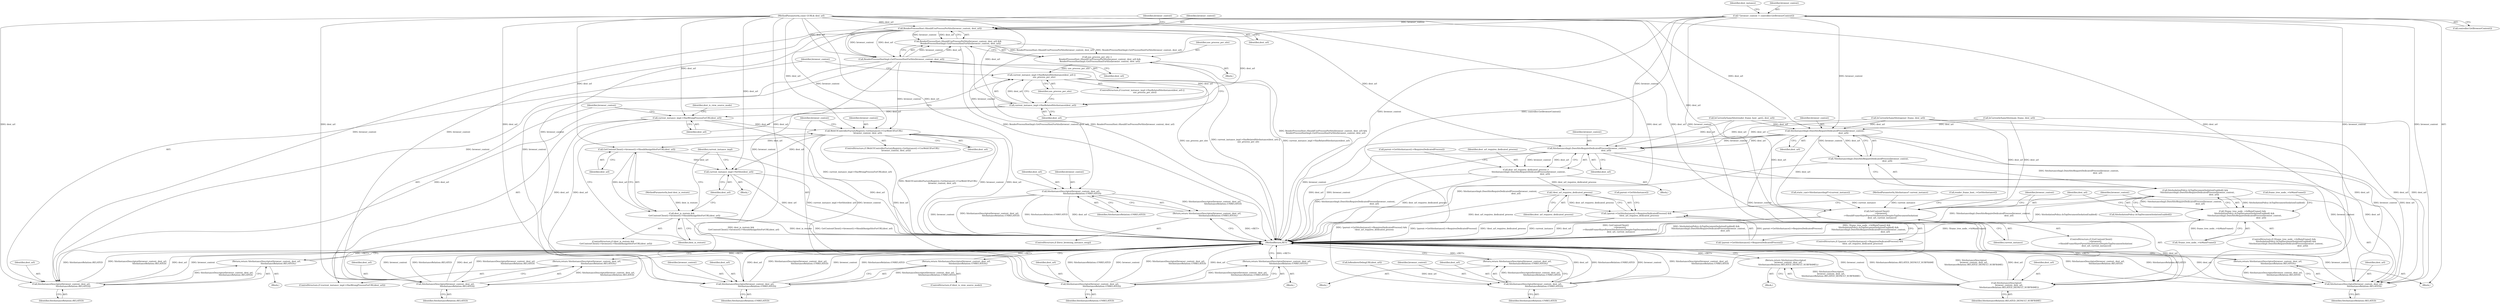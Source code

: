 digraph "0_Chrome_adca986a53b31b6da4cb22f8e755f6856daea89a_0@pointer" {
"1000122" [label="(Call,* browser_context = controller.GetBrowserContext())"];
"1000141" [label="(Call,SiteInstanceDescriptor(browser_context, dest_url,\n                                  SiteInstanceRelation::UNRELATED))"];
"1000140" [label="(Return,return SiteInstanceDescriptor(browser_context, dest_url,\n                                  SiteInstanceRelation::UNRELATED);)"];
"1000184" [label="(Call,RenderProcessHost::ShouldUseProcessPerSite(browser_context, dest_url))"];
"1000183" [label="(Call,RenderProcessHost::ShouldUseProcessPerSite(browser_context, dest_url) &&\n        RenderProcessHostImpl::GetProcessHostForSite(browser_context, dest_url))"];
"1000181" [label="(Call,use_process_per_site =\n        RenderProcessHost::ShouldUseProcessPerSite(browser_context, dest_url) &&\n        RenderProcessHostImpl::GetProcessHostForSite(browser_context, dest_url))"];
"1000191" [label="(Call,current_instance_impl->HasRelatedSiteInstance(dest_url) ||\n        use_process_per_site)"];
"1000187" [label="(Call,RenderProcessHostImpl::GetProcessHostForSite(browser_context, dest_url))"];
"1000192" [label="(Call,current_instance_impl->HasRelatedSiteInstance(dest_url))"];
"1000197" [label="(Call,SiteInstanceDescriptor(browser_context, dest_url,\n                                    SiteInstanceRelation::RELATED))"];
"1000196" [label="(Return,return SiteInstanceDescriptor(browser_context, dest_url,\n                                    SiteInstanceRelation::RELATED);)"];
"1000202" [label="(Call,current_instance_impl->HasWrongProcessForURL(dest_url))"];
"1000205" [label="(Call,SiteInstanceDescriptor(browser_context, dest_url,\n                                    SiteInstanceRelation::RELATED))"];
"1000204" [label="(Return,return SiteInstanceDescriptor(browser_context, dest_url,\n                                    SiteInstanceRelation::RELATED);)"];
"1000212" [label="(Call,SiteInstanceDescriptor(browser_context, dest_url,\n                                    SiteInstanceRelation::UNRELATED))"];
"1000211" [label="(Return,return SiteInstanceDescriptor(browser_context, dest_url,\n                                    SiteInstanceRelation::UNRELATED);)"];
"1000217" [label="(Call,WebUIControllerFactoryRegistry::GetInstance()->UseWebUIForURL(\n            browser_context, dest_url))"];
"1000222" [label="(Call,SiteInstanceDescriptor(browser_context, dest_url,\n                                    SiteInstanceRelation::UNRELATED))"];
"1000221" [label="(Return,return SiteInstanceDescriptor(browser_context, dest_url,\n                                    SiteInstanceRelation::UNRELATED);)"];
"1000229" [label="(Call,GetContentClient()->browser()->ShouldAssignSiteForURL(dest_url))"];
"1000227" [label="(Call,dest_is_restore &&\n        GetContentClient()->browser()->ShouldAssignSiteForURL(dest_url))"];
"1000232" [label="(Call,current_instance_impl->SetSite(dest_url))"];
"1000261" [label="(Call,SiteInstanceDescriptor(browser_context, dest_url,\n                                  SiteInstanceRelation::UNRELATED))"];
"1000260" [label="(Return,return SiteInstanceDescriptor(browser_context, dest_url,\n                                  SiteInstanceRelation::UNRELATED);)"];
"1000337" [label="(Call,SiteInstanceImpl::DoesSiteRequireDedicatedProcess(browser_context,\n                                                         dest_url))"];
"1000336" [label="(Call,!SiteInstanceImpl::DoesSiteRequireDedicatedProcess(browser_context,\n                                                         dest_url))"];
"1000334" [label="(Call,SiteIsolationPolicy::IsTopDocumentIsolationEnabled() &&\n      !SiteInstanceImpl::DoesSiteRequireDedicatedProcess(browser_context,\n                                                         dest_url))"];
"1000331" [label="(Call,!frame_tree_node_->IsMainFrame() &&\n      SiteIsolationPolicy::IsTopDocumentIsolationEnabled() &&\n      !SiteInstanceImpl::DoesSiteRequireDedicatedProcess(browser_context,\n                                                         dest_url))"];
"1000342" [label="(Call,GetContentClient()\n            ->browser()\n            ->ShouldFrameShareParentSiteInstanceDespiteTopDocumentIsolation(\n                dest_url, current_instance))"];
"1000350" [label="(Call,SiteInstanceDescriptor(\n        browser_context, dest_url,\n        SiteInstanceRelation::RELATED_DEFAULT_SUBFRAME))"];
"1000349" [label="(Return,return SiteInstanceDescriptor(\n        browser_context, dest_url,\n        SiteInstanceRelation::RELATED_DEFAULT_SUBFRAME);)"];
"1000365" [label="(Call,SiteInstanceImpl::DoesSiteRequireDedicatedProcess(browser_context,\n                                                          dest_url))"];
"1000363" [label="(Call,dest_url_requires_dedicated_process =\n        SiteInstanceImpl::DoesSiteRequireDedicatedProcess(browser_context,\n                                                          dest_url))"];
"1000372" [label="(Call,!dest_url_requires_dedicated_process)"];
"1000369" [label="(Call,!parent->GetSiteInstance()->RequiresDedicatedProcess() &&\n        !dest_url_requires_dedicated_process)"];
"1000379" [label="(Call,SiteInstanceDescriptor(browser_context, dest_url,\n                                SiteInstanceRelation::RELATED))"];
"1000378" [label="(Return,return SiteInstanceDescriptor(browser_context, dest_url,\n                                SiteInstanceRelation::RELATED);)"];
"1000203" [label="(Identifier,dest_url)"];
"1000339" [label="(Identifier,dest_url)"];
"1000142" [label="(Identifier,browser_context)"];
"1000232" [label="(Call,current_instance_impl->SetSite(dest_url))"];
"1000292" [label="(Call,IsCurrentlySameSite(render_frame_host_.get(), dest_url))"];
"1000332" [label="(Call,!frame_tree_node_->IsMainFrame())"];
"1000257" [label="(Call,IsRendererDebugURL(dest_url))"];
"1000334" [label="(Call,SiteIsolationPolicy::IsTopDocumentIsolationEnabled() &&\n      !SiteInstanceImpl::DoesSiteRequireDedicatedProcess(browser_context,\n                                                         dest_url))"];
"1000331" [label="(Call,!frame_tree_node_->IsMainFrame() &&\n      SiteIsolationPolicy::IsTopDocumentIsolationEnabled() &&\n      !SiteInstanceImpl::DoesSiteRequireDedicatedProcess(browser_context,\n                                                         dest_url))"];
"1000369" [label="(Call,!parent->GetSiteInstance()->RequiresDedicatedProcess() &&\n        !dest_url_requires_dedicated_process)"];
"1000262" [label="(Identifier,browser_context)"];
"1000126" [label="(Identifier,dest_instance)"];
"1000192" [label="(Call,current_instance_impl->HasRelatedSiteInstance(dest_url))"];
"1000204" [label="(Return,return SiteInstanceDescriptor(browser_context, dest_url,\n                                    SiteInstanceRelation::RELATED);)"];
"1000213" [label="(Identifier,browser_context)"];
"1000194" [label="(Identifier,use_process_per_site)"];
"1000367" [label="(Identifier,dest_url)"];
"1000215" [label="(Identifier,SiteInstanceRelation::UNRELATED)"];
"1000340" [label="(Block,)"];
"1000363" [label="(Call,dest_url_requires_dedicated_process =\n        SiteInstanceImpl::DoesSiteRequireDedicatedProcess(browser_context,\n                                                          dest_url))"];
"1000366" [label="(Identifier,browser_context)"];
"1000263" [label="(Identifier,dest_url)"];
"1000195" [label="(Block,)"];
"1000224" [label="(Identifier,dest_url)"];
"1000349" [label="(Return,return SiteInstanceDescriptor(\n        browser_context, dest_url,\n        SiteInstanceRelation::RELATED_DEFAULT_SUBFRAME);)"];
"1000122" [label="(Call,* browser_context = controller.GetBrowserContext())"];
"1000140" [label="(Return,return SiteInstanceDescriptor(browser_context, dest_url,\n                                  SiteInstanceRelation::UNRELATED);)"];
"1000377" [label="(Call,parent->GetSiteInstance())"];
"1000141" [label="(Call,SiteInstanceDescriptor(browser_context, dest_url,\n                                  SiteInstanceRelation::UNRELATED))"];
"1000114" [label="(Call,static_cast<SiteInstanceImpl*>(current_instance))"];
"1000196" [label="(Return,return SiteInstanceDescriptor(browser_context, dest_url,\n                                    SiteInstanceRelation::RELATED);)"];
"1000183" [label="(Call,RenderProcessHost::ShouldUseProcessPerSite(browser_context, dest_url) &&\n        RenderProcessHostImpl::GetProcessHostForSite(browser_context, dest_url))"];
"1000335" [label="(Call,SiteIsolationPolicy::IsTopDocumentIsolationEnabled())"];
"1000103" [label="(MethodParameterIn,SiteInstance* current_instance)"];
"1000344" [label="(Identifier,current_instance)"];
"1000342" [label="(Call,GetContentClient()\n            ->browser()\n            ->ShouldFrameShareParentSiteInstanceDespiteTopDocumentIsolation(\n                dest_url, current_instance))"];
"1000223" [label="(Identifier,browser_context)"];
"1000206" [label="(Identifier,browser_context)"];
"1000207" [label="(Identifier,dest_url)"];
"1000373" [label="(Identifier,dest_url_requires_dedicated_process)"];
"1000225" [label="(Identifier,SiteInstanceRelation::UNRELATED)"];
"1000138" [label="(ControlStructure,if (force_browsing_instance_swap))"];
"1000382" [label="(Identifier,SiteInstanceRelation::RELATED)"];
"1000260" [label="(Return,return SiteInstanceDescriptor(browser_context, dest_url,\n                                  SiteInstanceRelation::UNRELATED);)"];
"1000221" [label="(Return,return SiteInstanceDescriptor(browser_context, dest_url,\n                                    SiteInstanceRelation::UNRELATED);)"];
"1000144" [label="(Identifier,SiteInstanceRelation::UNRELATED)"];
"1000179" [label="(Block,)"];
"1000199" [label="(Identifier,dest_url)"];
"1000336" [label="(Call,!SiteInstanceImpl::DoesSiteRequireDedicatedProcess(browser_context,\n                                                         dest_url))"];
"1000230" [label="(Identifier,dest_url)"];
"1000124" [label="(Call,controller.GetBrowserContext())"];
"1000310" [label="(Call,IsCurrentlySameSite(main_frame, dest_url))"];
"1000110" [label="(Block,)"];
"1000220" [label="(Block,)"];
"1000217" [label="(Call,WebUIControllerFactoryRegistry::GetInstance()->UseWebUIForURL(\n            browser_context, dest_url))"];
"1000371" [label="(Call,parent->GetSiteInstance()->RequiresDedicatedProcess())"];
"1000181" [label="(Call,use_process_per_site =\n        RenderProcessHost::ShouldUseProcessPerSite(browser_context, dest_url) &&\n        RenderProcessHostImpl::GetProcessHostForSite(browser_context, dest_url))"];
"1000226" [label="(ControlStructure,if (dest_is_restore &&\n        GetContentClient()->browser()->ShouldAssignSiteForURL(dest_url)))"];
"1000236" [label="(Identifier,current_instance_impl)"];
"1000341" [label="(ControlStructure,if (GetContentClient()\n            ->browser()\n            ->ShouldFrameShareParentSiteInstanceDespiteTopDocumentIsolation(\n                dest_url, current_instance)))"];
"1000372" [label="(Call,!dest_url_requires_dedicated_process)"];
"1000368" [label="(ControlStructure,if (!parent->GetSiteInstance()->RequiresDedicatedProcess() &&\n        !dest_url_requires_dedicated_process))"];
"1000218" [label="(Identifier,browser_context)"];
"1000351" [label="(Identifier,browser_context)"];
"1000191" [label="(Call,current_instance_impl->HasRelatedSiteInstance(dest_url) ||\n        use_process_per_site)"];
"1000210" [label="(Identifier,dest_is_view_source_mode)"];
"1000123" [label="(Identifier,browser_context)"];
"1000219" [label="(Identifier,dest_url)"];
"1000202" [label="(Call,current_instance_impl->HasWrongProcessForURL(dest_url))"];
"1000383" [label="(MethodReturn,RET)"];
"1000356" [label="(Call,frame_tree_node_->IsMainFrame())"];
"1000229" [label="(Call,GetContentClient()->browser()->ShouldAssignSiteForURL(dest_url))"];
"1000222" [label="(Call,SiteInstanceDescriptor(browser_context, dest_url,\n                                    SiteInstanceRelation::UNRELATED))"];
"1000198" [label="(Identifier,browser_context)"];
"1000184" [label="(Call,RenderProcessHost::ShouldUseProcessPerSite(browser_context, dest_url))"];
"1000231" [label="(Block,)"];
"1000357" [label="(Block,)"];
"1000208" [label="(Identifier,SiteInstanceRelation::RELATED)"];
"1000350" [label="(Call,SiteInstanceDescriptor(\n        browser_context, dest_url,\n        SiteInstanceRelation::RELATED_DEFAULT_SUBFRAME))"];
"1000380" [label="(Identifier,browser_context)"];
"1000182" [label="(Identifier,use_process_per_site)"];
"1000211" [label="(Return,return SiteInstanceDescriptor(browser_context, dest_url,\n                                    SiteInstanceRelation::UNRELATED);)"];
"1000381" [label="(Identifier,dest_url)"];
"1000209" [label="(ControlStructure,if (dest_is_view_source_mode))"];
"1000259" [label="(Block,)"];
"1000330" [label="(ControlStructure,if (!frame_tree_node_->IsMainFrame() &&\n      SiteIsolationPolicy::IsTopDocumentIsolationEnabled() &&\n      !SiteInstanceImpl::DoesSiteRequireDedicatedProcess(browser_context,\n                                                         dest_url)))"];
"1000365" [label="(Call,SiteInstanceImpl::DoesSiteRequireDedicatedProcess(browser_context,\n                                                          dest_url))"];
"1000343" [label="(Identifier,dest_url)"];
"1000378" [label="(Return,return SiteInstanceDescriptor(browser_context, dest_url,\n                                SiteInstanceRelation::RELATED);)"];
"1000193" [label="(Identifier,dest_url)"];
"1000186" [label="(Identifier,dest_url)"];
"1000197" [label="(Call,SiteInstanceDescriptor(browser_context, dest_url,\n                                    SiteInstanceRelation::RELATED))"];
"1000352" [label="(Identifier,dest_url)"];
"1000264" [label="(Identifier,SiteInstanceRelation::UNRELATED)"];
"1000205" [label="(Call,SiteInstanceDescriptor(browser_context, dest_url,\n                                    SiteInstanceRelation::RELATED))"];
"1000190" [label="(ControlStructure,if (current_instance_impl->HasRelatedSiteInstance(dest_url) ||\n        use_process_per_site))"];
"1000348" [label="(Call,render_frame_host_->GetSiteInstance())"];
"1000216" [label="(ControlStructure,if (WebUIControllerFactoryRegistry::GetInstance()->UseWebUIForURL(\n            browser_context, dest_url)))"];
"1000233" [label="(Identifier,dest_url)"];
"1000324" [label="(Call,IsCurrentlySameSite(opener_frame, dest_url))"];
"1000143" [label="(Identifier,dest_url)"];
"1000101" [label="(MethodParameterIn,const GURL& dest_url)"];
"1000379" [label="(Call,SiteInstanceDescriptor(browser_context, dest_url,\n                                SiteInstanceRelation::RELATED))"];
"1000185" [label="(Identifier,browser_context)"];
"1000353" [label="(Identifier,SiteInstanceRelation::RELATED_DEFAULT_SUBFRAME)"];
"1000189" [label="(Identifier,dest_url)"];
"1000201" [label="(ControlStructure,if (current_instance_impl->HasWrongProcessForURL(dest_url)))"];
"1000338" [label="(Identifier,browser_context)"];
"1000200" [label="(Identifier,SiteInstanceRelation::RELATED)"];
"1000106" [label="(MethodParameterIn,bool dest_is_restore)"];
"1000227" [label="(Call,dest_is_restore &&\n        GetContentClient()->browser()->ShouldAssignSiteForURL(dest_url))"];
"1000337" [label="(Call,SiteInstanceImpl::DoesSiteRequireDedicatedProcess(browser_context,\n                                                         dest_url))"];
"1000228" [label="(Identifier,dest_is_restore)"];
"1000212" [label="(Call,SiteInstanceDescriptor(browser_context, dest_url,\n                                    SiteInstanceRelation::UNRELATED))"];
"1000364" [label="(Identifier,dest_url_requires_dedicated_process)"];
"1000261" [label="(Call,SiteInstanceDescriptor(browser_context, dest_url,\n                                  SiteInstanceRelation::UNRELATED))"];
"1000188" [label="(Identifier,browser_context)"];
"1000214" [label="(Identifier,dest_url)"];
"1000187" [label="(Call,RenderProcessHostImpl::GetProcessHostForSite(browser_context, dest_url))"];
"1000370" [label="(Call,!parent->GetSiteInstance()->RequiresDedicatedProcess())"];
"1000122" -> "1000110"  [label="AST: "];
"1000122" -> "1000124"  [label="CFG: "];
"1000123" -> "1000122"  [label="AST: "];
"1000124" -> "1000122"  [label="AST: "];
"1000126" -> "1000122"  [label="CFG: "];
"1000122" -> "1000383"  [label="DDG: browser_context"];
"1000122" -> "1000383"  [label="DDG: controller.GetBrowserContext()"];
"1000122" -> "1000141"  [label="DDG: browser_context"];
"1000122" -> "1000184"  [label="DDG: browser_context"];
"1000122" -> "1000261"  [label="DDG: browser_context"];
"1000122" -> "1000337"  [label="DDG: browser_context"];
"1000122" -> "1000350"  [label="DDG: browser_context"];
"1000122" -> "1000365"  [label="DDG: browser_context"];
"1000122" -> "1000379"  [label="DDG: browser_context"];
"1000141" -> "1000140"  [label="AST: "];
"1000141" -> "1000144"  [label="CFG: "];
"1000142" -> "1000141"  [label="AST: "];
"1000143" -> "1000141"  [label="AST: "];
"1000144" -> "1000141"  [label="AST: "];
"1000140" -> "1000141"  [label="CFG: "];
"1000141" -> "1000383"  [label="DDG: browser_context"];
"1000141" -> "1000383"  [label="DDG: SiteInstanceDescriptor(browser_context, dest_url,\n                                  SiteInstanceRelation::UNRELATED)"];
"1000141" -> "1000383"  [label="DDG: SiteInstanceRelation::UNRELATED"];
"1000141" -> "1000383"  [label="DDG: dest_url"];
"1000141" -> "1000140"  [label="DDG: SiteInstanceDescriptor(browser_context, dest_url,\n                                  SiteInstanceRelation::UNRELATED)"];
"1000101" -> "1000141"  [label="DDG: dest_url"];
"1000140" -> "1000138"  [label="AST: "];
"1000383" -> "1000140"  [label="CFG: "];
"1000140" -> "1000383"  [label="DDG: <RET>"];
"1000184" -> "1000183"  [label="AST: "];
"1000184" -> "1000186"  [label="CFG: "];
"1000185" -> "1000184"  [label="AST: "];
"1000186" -> "1000184"  [label="AST: "];
"1000188" -> "1000184"  [label="CFG: "];
"1000183" -> "1000184"  [label="CFG: "];
"1000184" -> "1000183"  [label="DDG: browser_context"];
"1000184" -> "1000183"  [label="DDG: dest_url"];
"1000101" -> "1000184"  [label="DDG: dest_url"];
"1000184" -> "1000187"  [label="DDG: browser_context"];
"1000184" -> "1000187"  [label="DDG: dest_url"];
"1000184" -> "1000192"  [label="DDG: dest_url"];
"1000184" -> "1000197"  [label="DDG: browser_context"];
"1000184" -> "1000205"  [label="DDG: browser_context"];
"1000184" -> "1000212"  [label="DDG: browser_context"];
"1000184" -> "1000217"  [label="DDG: browser_context"];
"1000183" -> "1000181"  [label="AST: "];
"1000183" -> "1000187"  [label="CFG: "];
"1000187" -> "1000183"  [label="AST: "];
"1000181" -> "1000183"  [label="CFG: "];
"1000183" -> "1000383"  [label="DDG: RenderProcessHostImpl::GetProcessHostForSite(browser_context, dest_url)"];
"1000183" -> "1000383"  [label="DDG: RenderProcessHost::ShouldUseProcessPerSite(browser_context, dest_url)"];
"1000183" -> "1000181"  [label="DDG: RenderProcessHost::ShouldUseProcessPerSite(browser_context, dest_url)"];
"1000183" -> "1000181"  [label="DDG: RenderProcessHostImpl::GetProcessHostForSite(browser_context, dest_url)"];
"1000187" -> "1000183"  [label="DDG: browser_context"];
"1000187" -> "1000183"  [label="DDG: dest_url"];
"1000181" -> "1000179"  [label="AST: "];
"1000182" -> "1000181"  [label="AST: "];
"1000193" -> "1000181"  [label="CFG: "];
"1000181" -> "1000383"  [label="DDG: RenderProcessHost::ShouldUseProcessPerSite(browser_context, dest_url) &&\n        RenderProcessHostImpl::GetProcessHostForSite(browser_context, dest_url)"];
"1000181" -> "1000191"  [label="DDG: use_process_per_site"];
"1000191" -> "1000190"  [label="AST: "];
"1000191" -> "1000192"  [label="CFG: "];
"1000191" -> "1000194"  [label="CFG: "];
"1000192" -> "1000191"  [label="AST: "];
"1000194" -> "1000191"  [label="AST: "];
"1000198" -> "1000191"  [label="CFG: "];
"1000203" -> "1000191"  [label="CFG: "];
"1000191" -> "1000383"  [label="DDG: use_process_per_site"];
"1000191" -> "1000383"  [label="DDG: current_instance_impl->HasRelatedSiteInstance(dest_url) ||\n        use_process_per_site"];
"1000191" -> "1000383"  [label="DDG: current_instance_impl->HasRelatedSiteInstance(dest_url)"];
"1000192" -> "1000191"  [label="DDG: dest_url"];
"1000187" -> "1000189"  [label="CFG: "];
"1000188" -> "1000187"  [label="AST: "];
"1000189" -> "1000187"  [label="AST: "];
"1000101" -> "1000187"  [label="DDG: dest_url"];
"1000187" -> "1000192"  [label="DDG: dest_url"];
"1000187" -> "1000197"  [label="DDG: browser_context"];
"1000187" -> "1000205"  [label="DDG: browser_context"];
"1000187" -> "1000212"  [label="DDG: browser_context"];
"1000187" -> "1000217"  [label="DDG: browser_context"];
"1000192" -> "1000193"  [label="CFG: "];
"1000193" -> "1000192"  [label="AST: "];
"1000194" -> "1000192"  [label="CFG: "];
"1000101" -> "1000192"  [label="DDG: dest_url"];
"1000192" -> "1000197"  [label="DDG: dest_url"];
"1000192" -> "1000202"  [label="DDG: dest_url"];
"1000197" -> "1000196"  [label="AST: "];
"1000197" -> "1000200"  [label="CFG: "];
"1000198" -> "1000197"  [label="AST: "];
"1000199" -> "1000197"  [label="AST: "];
"1000200" -> "1000197"  [label="AST: "];
"1000196" -> "1000197"  [label="CFG: "];
"1000197" -> "1000383"  [label="DDG: SiteInstanceRelation::RELATED"];
"1000197" -> "1000383"  [label="DDG: SiteInstanceDescriptor(browser_context, dest_url,\n                                    SiteInstanceRelation::RELATED)"];
"1000197" -> "1000383"  [label="DDG: dest_url"];
"1000197" -> "1000383"  [label="DDG: browser_context"];
"1000197" -> "1000196"  [label="DDG: SiteInstanceDescriptor(browser_context, dest_url,\n                                    SiteInstanceRelation::RELATED)"];
"1000101" -> "1000197"  [label="DDG: dest_url"];
"1000196" -> "1000195"  [label="AST: "];
"1000383" -> "1000196"  [label="CFG: "];
"1000196" -> "1000383"  [label="DDG: <RET>"];
"1000202" -> "1000201"  [label="AST: "];
"1000202" -> "1000203"  [label="CFG: "];
"1000203" -> "1000202"  [label="AST: "];
"1000206" -> "1000202"  [label="CFG: "];
"1000210" -> "1000202"  [label="CFG: "];
"1000202" -> "1000383"  [label="DDG: current_instance_impl->HasWrongProcessForURL(dest_url)"];
"1000101" -> "1000202"  [label="DDG: dest_url"];
"1000202" -> "1000205"  [label="DDG: dest_url"];
"1000202" -> "1000212"  [label="DDG: dest_url"];
"1000202" -> "1000217"  [label="DDG: dest_url"];
"1000205" -> "1000204"  [label="AST: "];
"1000205" -> "1000208"  [label="CFG: "];
"1000206" -> "1000205"  [label="AST: "];
"1000207" -> "1000205"  [label="AST: "];
"1000208" -> "1000205"  [label="AST: "];
"1000204" -> "1000205"  [label="CFG: "];
"1000205" -> "1000383"  [label="DDG: browser_context"];
"1000205" -> "1000383"  [label="DDG: SiteInstanceRelation::RELATED"];
"1000205" -> "1000383"  [label="DDG: dest_url"];
"1000205" -> "1000383"  [label="DDG: SiteInstanceDescriptor(browser_context, dest_url,\n                                    SiteInstanceRelation::RELATED)"];
"1000205" -> "1000204"  [label="DDG: SiteInstanceDescriptor(browser_context, dest_url,\n                                    SiteInstanceRelation::RELATED)"];
"1000101" -> "1000205"  [label="DDG: dest_url"];
"1000204" -> "1000201"  [label="AST: "];
"1000383" -> "1000204"  [label="CFG: "];
"1000204" -> "1000383"  [label="DDG: <RET>"];
"1000212" -> "1000211"  [label="AST: "];
"1000212" -> "1000215"  [label="CFG: "];
"1000213" -> "1000212"  [label="AST: "];
"1000214" -> "1000212"  [label="AST: "];
"1000215" -> "1000212"  [label="AST: "];
"1000211" -> "1000212"  [label="CFG: "];
"1000212" -> "1000383"  [label="DDG: dest_url"];
"1000212" -> "1000383"  [label="DDG: SiteInstanceDescriptor(browser_context, dest_url,\n                                    SiteInstanceRelation::UNRELATED)"];
"1000212" -> "1000383"  [label="DDG: browser_context"];
"1000212" -> "1000383"  [label="DDG: SiteInstanceRelation::UNRELATED"];
"1000212" -> "1000211"  [label="DDG: SiteInstanceDescriptor(browser_context, dest_url,\n                                    SiteInstanceRelation::UNRELATED)"];
"1000101" -> "1000212"  [label="DDG: dest_url"];
"1000211" -> "1000209"  [label="AST: "];
"1000383" -> "1000211"  [label="CFG: "];
"1000211" -> "1000383"  [label="DDG: <RET>"];
"1000217" -> "1000216"  [label="AST: "];
"1000217" -> "1000219"  [label="CFG: "];
"1000218" -> "1000217"  [label="AST: "];
"1000219" -> "1000217"  [label="AST: "];
"1000223" -> "1000217"  [label="CFG: "];
"1000228" -> "1000217"  [label="CFG: "];
"1000217" -> "1000383"  [label="DDG: dest_url"];
"1000217" -> "1000383"  [label="DDG: WebUIControllerFactoryRegistry::GetInstance()->UseWebUIForURL(\n            browser_context, dest_url)"];
"1000217" -> "1000383"  [label="DDG: browser_context"];
"1000101" -> "1000217"  [label="DDG: dest_url"];
"1000217" -> "1000222"  [label="DDG: browser_context"];
"1000217" -> "1000222"  [label="DDG: dest_url"];
"1000217" -> "1000229"  [label="DDG: dest_url"];
"1000217" -> "1000232"  [label="DDG: dest_url"];
"1000222" -> "1000221"  [label="AST: "];
"1000222" -> "1000225"  [label="CFG: "];
"1000223" -> "1000222"  [label="AST: "];
"1000224" -> "1000222"  [label="AST: "];
"1000225" -> "1000222"  [label="AST: "];
"1000221" -> "1000222"  [label="CFG: "];
"1000222" -> "1000383"  [label="DDG: SiteInstanceRelation::UNRELATED"];
"1000222" -> "1000383"  [label="DDG: browser_context"];
"1000222" -> "1000383"  [label="DDG: SiteInstanceDescriptor(browser_context, dest_url,\n                                    SiteInstanceRelation::UNRELATED)"];
"1000222" -> "1000383"  [label="DDG: dest_url"];
"1000222" -> "1000221"  [label="DDG: SiteInstanceDescriptor(browser_context, dest_url,\n                                    SiteInstanceRelation::UNRELATED)"];
"1000101" -> "1000222"  [label="DDG: dest_url"];
"1000221" -> "1000220"  [label="AST: "];
"1000383" -> "1000221"  [label="CFG: "];
"1000221" -> "1000383"  [label="DDG: <RET>"];
"1000229" -> "1000227"  [label="AST: "];
"1000229" -> "1000230"  [label="CFG: "];
"1000230" -> "1000229"  [label="AST: "];
"1000227" -> "1000229"  [label="CFG: "];
"1000229" -> "1000383"  [label="DDG: dest_url"];
"1000229" -> "1000227"  [label="DDG: dest_url"];
"1000101" -> "1000229"  [label="DDG: dest_url"];
"1000229" -> "1000232"  [label="DDG: dest_url"];
"1000227" -> "1000226"  [label="AST: "];
"1000227" -> "1000228"  [label="CFG: "];
"1000228" -> "1000227"  [label="AST: "];
"1000233" -> "1000227"  [label="CFG: "];
"1000236" -> "1000227"  [label="CFG: "];
"1000227" -> "1000383"  [label="DDG: dest_is_restore &&\n        GetContentClient()->browser()->ShouldAssignSiteForURL(dest_url)"];
"1000227" -> "1000383"  [label="DDG: dest_is_restore"];
"1000227" -> "1000383"  [label="DDG: GetContentClient()->browser()->ShouldAssignSiteForURL(dest_url)"];
"1000106" -> "1000227"  [label="DDG: dest_is_restore"];
"1000232" -> "1000231"  [label="AST: "];
"1000232" -> "1000233"  [label="CFG: "];
"1000233" -> "1000232"  [label="AST: "];
"1000236" -> "1000232"  [label="CFG: "];
"1000232" -> "1000383"  [label="DDG: dest_url"];
"1000232" -> "1000383"  [label="DDG: current_instance_impl->SetSite(dest_url)"];
"1000101" -> "1000232"  [label="DDG: dest_url"];
"1000261" -> "1000260"  [label="AST: "];
"1000261" -> "1000264"  [label="CFG: "];
"1000262" -> "1000261"  [label="AST: "];
"1000263" -> "1000261"  [label="AST: "];
"1000264" -> "1000261"  [label="AST: "];
"1000260" -> "1000261"  [label="CFG: "];
"1000261" -> "1000383"  [label="DDG: dest_url"];
"1000261" -> "1000383"  [label="DDG: SiteInstanceRelation::UNRELATED"];
"1000261" -> "1000383"  [label="DDG: browser_context"];
"1000261" -> "1000383"  [label="DDG: SiteInstanceDescriptor(browser_context, dest_url,\n                                  SiteInstanceRelation::UNRELATED)"];
"1000261" -> "1000260"  [label="DDG: SiteInstanceDescriptor(browser_context, dest_url,\n                                  SiteInstanceRelation::UNRELATED)"];
"1000257" -> "1000261"  [label="DDG: dest_url"];
"1000101" -> "1000261"  [label="DDG: dest_url"];
"1000260" -> "1000259"  [label="AST: "];
"1000383" -> "1000260"  [label="CFG: "];
"1000260" -> "1000383"  [label="DDG: <RET>"];
"1000337" -> "1000336"  [label="AST: "];
"1000337" -> "1000339"  [label="CFG: "];
"1000338" -> "1000337"  [label="AST: "];
"1000339" -> "1000337"  [label="AST: "];
"1000336" -> "1000337"  [label="CFG: "];
"1000337" -> "1000383"  [label="DDG: browser_context"];
"1000337" -> "1000336"  [label="DDG: browser_context"];
"1000337" -> "1000336"  [label="DDG: dest_url"];
"1000324" -> "1000337"  [label="DDG: dest_url"];
"1000310" -> "1000337"  [label="DDG: dest_url"];
"1000292" -> "1000337"  [label="DDG: dest_url"];
"1000101" -> "1000337"  [label="DDG: dest_url"];
"1000337" -> "1000342"  [label="DDG: dest_url"];
"1000337" -> "1000350"  [label="DDG: browser_context"];
"1000337" -> "1000365"  [label="DDG: browser_context"];
"1000337" -> "1000365"  [label="DDG: dest_url"];
"1000337" -> "1000379"  [label="DDG: browser_context"];
"1000337" -> "1000379"  [label="DDG: dest_url"];
"1000336" -> "1000334"  [label="AST: "];
"1000334" -> "1000336"  [label="CFG: "];
"1000336" -> "1000383"  [label="DDG: SiteInstanceImpl::DoesSiteRequireDedicatedProcess(browser_context,\n                                                         dest_url)"];
"1000336" -> "1000334"  [label="DDG: SiteInstanceImpl::DoesSiteRequireDedicatedProcess(browser_context,\n                                                         dest_url)"];
"1000334" -> "1000331"  [label="AST: "];
"1000334" -> "1000335"  [label="CFG: "];
"1000335" -> "1000334"  [label="AST: "];
"1000331" -> "1000334"  [label="CFG: "];
"1000334" -> "1000383"  [label="DDG: !SiteInstanceImpl::DoesSiteRequireDedicatedProcess(browser_context,\n                                                         dest_url)"];
"1000334" -> "1000383"  [label="DDG: SiteIsolationPolicy::IsTopDocumentIsolationEnabled()"];
"1000334" -> "1000331"  [label="DDG: SiteIsolationPolicy::IsTopDocumentIsolationEnabled()"];
"1000334" -> "1000331"  [label="DDG: !SiteInstanceImpl::DoesSiteRequireDedicatedProcess(browser_context,\n                                                         dest_url)"];
"1000331" -> "1000330"  [label="AST: "];
"1000331" -> "1000332"  [label="CFG: "];
"1000332" -> "1000331"  [label="AST: "];
"1000343" -> "1000331"  [label="CFG: "];
"1000356" -> "1000331"  [label="CFG: "];
"1000331" -> "1000383"  [label="DDG: SiteIsolationPolicy::IsTopDocumentIsolationEnabled() &&\n      !SiteInstanceImpl::DoesSiteRequireDedicatedProcess(browser_context,\n                                                         dest_url)"];
"1000331" -> "1000383"  [label="DDG: !frame_tree_node_->IsMainFrame() &&\n      SiteIsolationPolicy::IsTopDocumentIsolationEnabled() &&\n      !SiteInstanceImpl::DoesSiteRequireDedicatedProcess(browser_context,\n                                                         dest_url)"];
"1000331" -> "1000383"  [label="DDG: !frame_tree_node_->IsMainFrame()"];
"1000332" -> "1000331"  [label="DDG: frame_tree_node_->IsMainFrame()"];
"1000342" -> "1000341"  [label="AST: "];
"1000342" -> "1000344"  [label="CFG: "];
"1000343" -> "1000342"  [label="AST: "];
"1000344" -> "1000342"  [label="AST: "];
"1000348" -> "1000342"  [label="CFG: "];
"1000351" -> "1000342"  [label="CFG: "];
"1000342" -> "1000383"  [label="DDG: current_instance"];
"1000342" -> "1000383"  [label="DDG: dest_url"];
"1000342" -> "1000383"  [label="DDG: GetContentClient()\n            ->browser()\n            ->ShouldFrameShareParentSiteInstanceDespiteTopDocumentIsolation(\n                dest_url, current_instance)"];
"1000324" -> "1000342"  [label="DDG: dest_url"];
"1000310" -> "1000342"  [label="DDG: dest_url"];
"1000292" -> "1000342"  [label="DDG: dest_url"];
"1000101" -> "1000342"  [label="DDG: dest_url"];
"1000114" -> "1000342"  [label="DDG: current_instance"];
"1000103" -> "1000342"  [label="DDG: current_instance"];
"1000342" -> "1000350"  [label="DDG: dest_url"];
"1000350" -> "1000349"  [label="AST: "];
"1000350" -> "1000353"  [label="CFG: "];
"1000351" -> "1000350"  [label="AST: "];
"1000352" -> "1000350"  [label="AST: "];
"1000353" -> "1000350"  [label="AST: "];
"1000349" -> "1000350"  [label="CFG: "];
"1000350" -> "1000383"  [label="DDG: browser_context"];
"1000350" -> "1000383"  [label="DDG: SiteInstanceRelation::RELATED_DEFAULT_SUBFRAME"];
"1000350" -> "1000383"  [label="DDG: SiteInstanceDescriptor(\n        browser_context, dest_url,\n        SiteInstanceRelation::RELATED_DEFAULT_SUBFRAME)"];
"1000350" -> "1000383"  [label="DDG: dest_url"];
"1000350" -> "1000349"  [label="DDG: SiteInstanceDescriptor(\n        browser_context, dest_url,\n        SiteInstanceRelation::RELATED_DEFAULT_SUBFRAME)"];
"1000101" -> "1000350"  [label="DDG: dest_url"];
"1000349" -> "1000340"  [label="AST: "];
"1000383" -> "1000349"  [label="CFG: "];
"1000349" -> "1000383"  [label="DDG: <RET>"];
"1000365" -> "1000363"  [label="AST: "];
"1000365" -> "1000367"  [label="CFG: "];
"1000366" -> "1000365"  [label="AST: "];
"1000367" -> "1000365"  [label="AST: "];
"1000363" -> "1000365"  [label="CFG: "];
"1000365" -> "1000383"  [label="DDG: dest_url"];
"1000365" -> "1000383"  [label="DDG: browser_context"];
"1000365" -> "1000363"  [label="DDG: browser_context"];
"1000365" -> "1000363"  [label="DDG: dest_url"];
"1000324" -> "1000365"  [label="DDG: dest_url"];
"1000310" -> "1000365"  [label="DDG: dest_url"];
"1000292" -> "1000365"  [label="DDG: dest_url"];
"1000101" -> "1000365"  [label="DDG: dest_url"];
"1000365" -> "1000379"  [label="DDG: browser_context"];
"1000365" -> "1000379"  [label="DDG: dest_url"];
"1000363" -> "1000357"  [label="AST: "];
"1000364" -> "1000363"  [label="AST: "];
"1000371" -> "1000363"  [label="CFG: "];
"1000363" -> "1000383"  [label="DDG: SiteInstanceImpl::DoesSiteRequireDedicatedProcess(browser_context,\n                                                          dest_url)"];
"1000363" -> "1000383"  [label="DDG: dest_url_requires_dedicated_process"];
"1000363" -> "1000372"  [label="DDG: dest_url_requires_dedicated_process"];
"1000372" -> "1000369"  [label="AST: "];
"1000372" -> "1000373"  [label="CFG: "];
"1000373" -> "1000372"  [label="AST: "];
"1000369" -> "1000372"  [label="CFG: "];
"1000372" -> "1000383"  [label="DDG: dest_url_requires_dedicated_process"];
"1000372" -> "1000369"  [label="DDG: dest_url_requires_dedicated_process"];
"1000369" -> "1000368"  [label="AST: "];
"1000369" -> "1000370"  [label="CFG: "];
"1000370" -> "1000369"  [label="AST: "];
"1000377" -> "1000369"  [label="CFG: "];
"1000380" -> "1000369"  [label="CFG: "];
"1000369" -> "1000383"  [label="DDG: !parent->GetSiteInstance()->RequiresDedicatedProcess() &&\n        !dest_url_requires_dedicated_process"];
"1000369" -> "1000383"  [label="DDG: !parent->GetSiteInstance()->RequiresDedicatedProcess()"];
"1000369" -> "1000383"  [label="DDG: !dest_url_requires_dedicated_process"];
"1000370" -> "1000369"  [label="DDG: parent->GetSiteInstance()->RequiresDedicatedProcess()"];
"1000379" -> "1000378"  [label="AST: "];
"1000379" -> "1000382"  [label="CFG: "];
"1000380" -> "1000379"  [label="AST: "];
"1000381" -> "1000379"  [label="AST: "];
"1000382" -> "1000379"  [label="AST: "];
"1000378" -> "1000379"  [label="CFG: "];
"1000379" -> "1000383"  [label="DDG: browser_context"];
"1000379" -> "1000383"  [label="DDG: SiteInstanceDescriptor(browser_context, dest_url,\n                                SiteInstanceRelation::RELATED)"];
"1000379" -> "1000383"  [label="DDG: SiteInstanceRelation::RELATED"];
"1000379" -> "1000383"  [label="DDG: dest_url"];
"1000379" -> "1000378"  [label="DDG: SiteInstanceDescriptor(browser_context, dest_url,\n                                SiteInstanceRelation::RELATED)"];
"1000324" -> "1000379"  [label="DDG: dest_url"];
"1000310" -> "1000379"  [label="DDG: dest_url"];
"1000292" -> "1000379"  [label="DDG: dest_url"];
"1000101" -> "1000379"  [label="DDG: dest_url"];
"1000378" -> "1000110"  [label="AST: "];
"1000383" -> "1000378"  [label="CFG: "];
"1000378" -> "1000383"  [label="DDG: <RET>"];
}
